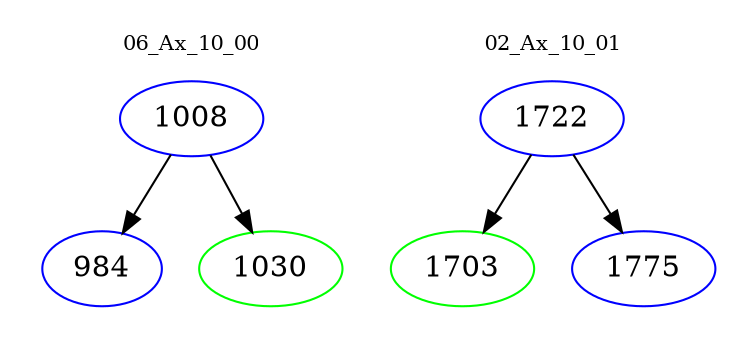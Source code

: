 digraph{
subgraph cluster_0 {
color = white
label = "06_Ax_10_00";
fontsize=10;
T0_1008 [label="1008", color="blue"]
T0_1008 -> T0_984 [color="black"]
T0_984 [label="984", color="blue"]
T0_1008 -> T0_1030 [color="black"]
T0_1030 [label="1030", color="green"]
}
subgraph cluster_1 {
color = white
label = "02_Ax_10_01";
fontsize=10;
T1_1722 [label="1722", color="blue"]
T1_1722 -> T1_1703 [color="black"]
T1_1703 [label="1703", color="green"]
T1_1722 -> T1_1775 [color="black"]
T1_1775 [label="1775", color="blue"]
}
}
